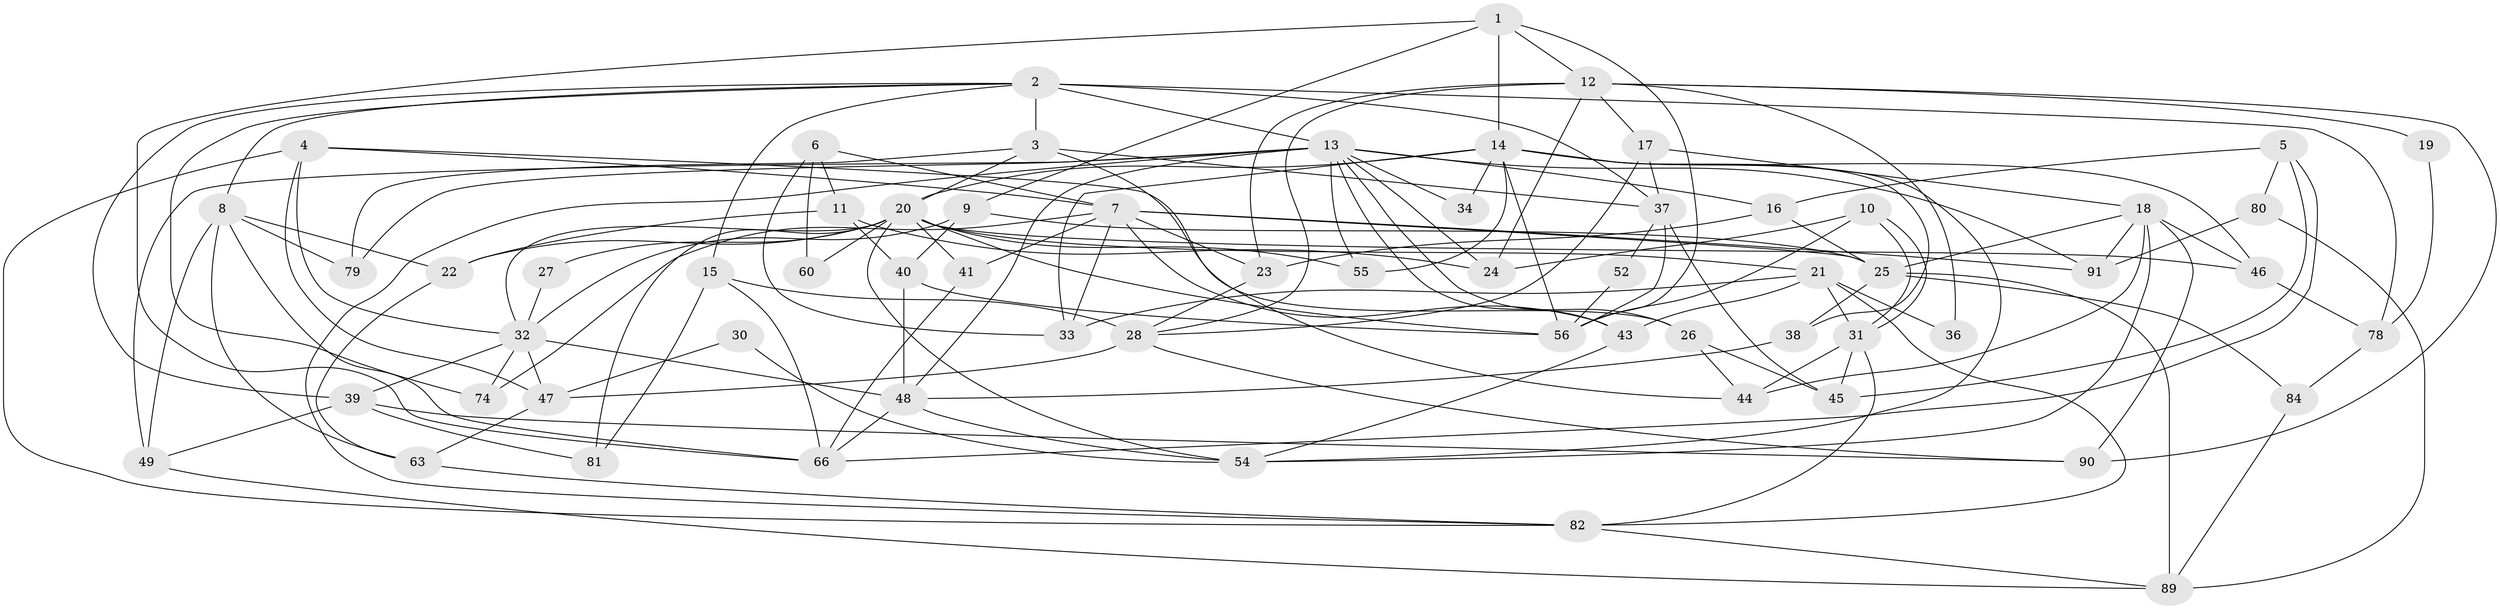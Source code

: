 // original degree distribution, {5: 0.0989010989010989, 8: 0.02197802197802198, 2: 0.14285714285714285, 3: 0.24175824175824176, 4: 0.3956043956043956, 7: 0.06593406593406594, 6: 0.02197802197802198, 13: 0.01098901098901099}
// Generated by graph-tools (version 1.1) at 2025/11/02/27/25 16:11:19]
// undirected, 63 vertices, 151 edges
graph export_dot {
graph [start="1"]
  node [color=gray90,style=filled];
  1;
  2 [super="+68"];
  3 [super="+51"];
  4 [super="+29"];
  5;
  6;
  7 [super="+61"];
  8 [super="+69"];
  9 [super="+35"];
  10;
  11;
  12 [super="+71"];
  13 [super="+65"];
  14 [super="+64"];
  15;
  16;
  17 [super="+57"];
  18 [super="+50"];
  19;
  20 [super="+67"];
  21 [super="+88"];
  22;
  23;
  24 [super="+77"];
  25;
  26 [super="+83"];
  27;
  28 [super="+62"];
  30;
  31 [super="+42"];
  32 [super="+59"];
  33 [super="+86"];
  34;
  36;
  37 [super="+70"];
  38;
  39 [super="+72"];
  40;
  41;
  43 [super="+53"];
  44;
  45;
  46;
  47 [super="+58"];
  48 [super="+76"];
  49;
  52;
  54 [super="+73"];
  55;
  56;
  60;
  63 [super="+75"];
  66 [super="+85"];
  74;
  78;
  79;
  80;
  81;
  82 [super="+87"];
  84;
  89;
  90;
  91;
  1 -- 56;
  1 -- 66;
  1 -- 14;
  1 -- 12;
  1 -- 9;
  2 -- 37;
  2 -- 13 [weight=2];
  2 -- 3;
  2 -- 39;
  2 -- 74;
  2 -- 78;
  2 -- 15;
  2 -- 8;
  3 -- 44;
  3 -- 79;
  3 -- 37;
  3 -- 20;
  4 -- 7;
  4 -- 26;
  4 -- 32;
  4 -- 47;
  4 -- 82;
  5 -- 66;
  5 -- 16;
  5 -- 45;
  5 -- 80;
  6 -- 11;
  6 -- 7;
  6 -- 60;
  6 -- 33;
  7 -- 23;
  7 -- 25;
  7 -- 41;
  7 -- 33;
  7 -- 74;
  7 -- 91;
  7 -- 43;
  8 -- 66;
  8 -- 79;
  8 -- 22;
  8 -- 49;
  8 -- 63;
  9 -- 25;
  9 -- 40;
  9 -- 32;
  10 -- 56;
  10 -- 31;
  10 -- 31;
  10 -- 24;
  11 -- 22;
  11 -- 40;
  11 -- 24;
  12 -- 24;
  12 -- 19;
  12 -- 90;
  12 -- 17;
  12 -- 36;
  12 -- 23;
  12 -- 28;
  13 -- 91;
  13 -- 16;
  13 -- 26;
  13 -- 43;
  13 -- 49;
  13 -- 82;
  13 -- 34;
  13 -- 55;
  13 -- 24;
  13 -- 79;
  13 -- 48;
  14 -- 54;
  14 -- 55;
  14 -- 56;
  14 -- 38;
  14 -- 46;
  14 -- 34;
  14 -- 33;
  14 -- 20;
  15 -- 66 [weight=2];
  15 -- 81;
  15 -- 28;
  16 -- 23;
  16 -- 25;
  17 -- 18;
  17 -- 37;
  17 -- 28;
  18 -- 90;
  18 -- 46;
  18 -- 91;
  18 -- 25;
  18 -- 44;
  18 -- 54;
  19 -- 78;
  20 -- 32;
  20 -- 41;
  20 -- 46;
  20 -- 81;
  20 -- 21;
  20 -- 22;
  20 -- 55;
  20 -- 56;
  20 -- 54;
  20 -- 27;
  20 -- 60;
  21 -- 82;
  21 -- 36;
  21 -- 43;
  21 -- 31;
  21 -- 33;
  22 -- 63;
  23 -- 28;
  25 -- 89;
  25 -- 38;
  25 -- 84;
  26 -- 44;
  26 -- 45;
  27 -- 32;
  28 -- 90;
  28 -- 47;
  30 -- 54;
  30 -- 47;
  31 -- 82;
  31 -- 45;
  31 -- 44;
  32 -- 47;
  32 -- 48;
  32 -- 74;
  32 -- 39;
  37 -- 56;
  37 -- 45;
  37 -- 52;
  38 -- 48;
  39 -- 81;
  39 -- 49;
  39 -- 90;
  40 -- 56;
  40 -- 48;
  41 -- 66;
  43 -- 54;
  46 -- 78;
  47 -- 63;
  48 -- 66 [weight=2];
  48 -- 54;
  49 -- 89;
  52 -- 56;
  63 -- 82;
  78 -- 84;
  80 -- 89;
  80 -- 91;
  82 -- 89;
  84 -- 89;
}
